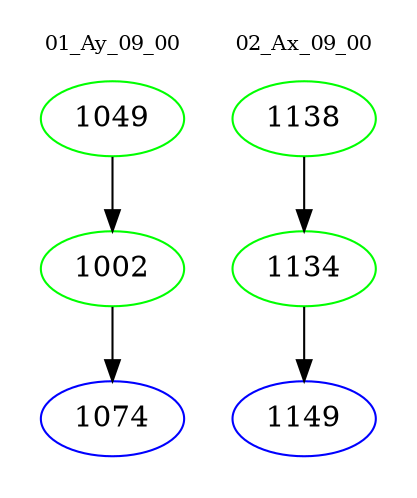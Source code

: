 digraph{
subgraph cluster_0 {
color = white
label = "01_Ay_09_00";
fontsize=10;
T0_1049 [label="1049", color="green"]
T0_1049 -> T0_1002 [color="black"]
T0_1002 [label="1002", color="green"]
T0_1002 -> T0_1074 [color="black"]
T0_1074 [label="1074", color="blue"]
}
subgraph cluster_1 {
color = white
label = "02_Ax_09_00";
fontsize=10;
T1_1138 [label="1138", color="green"]
T1_1138 -> T1_1134 [color="black"]
T1_1134 [label="1134", color="green"]
T1_1134 -> T1_1149 [color="black"]
T1_1149 [label="1149", color="blue"]
}
}
